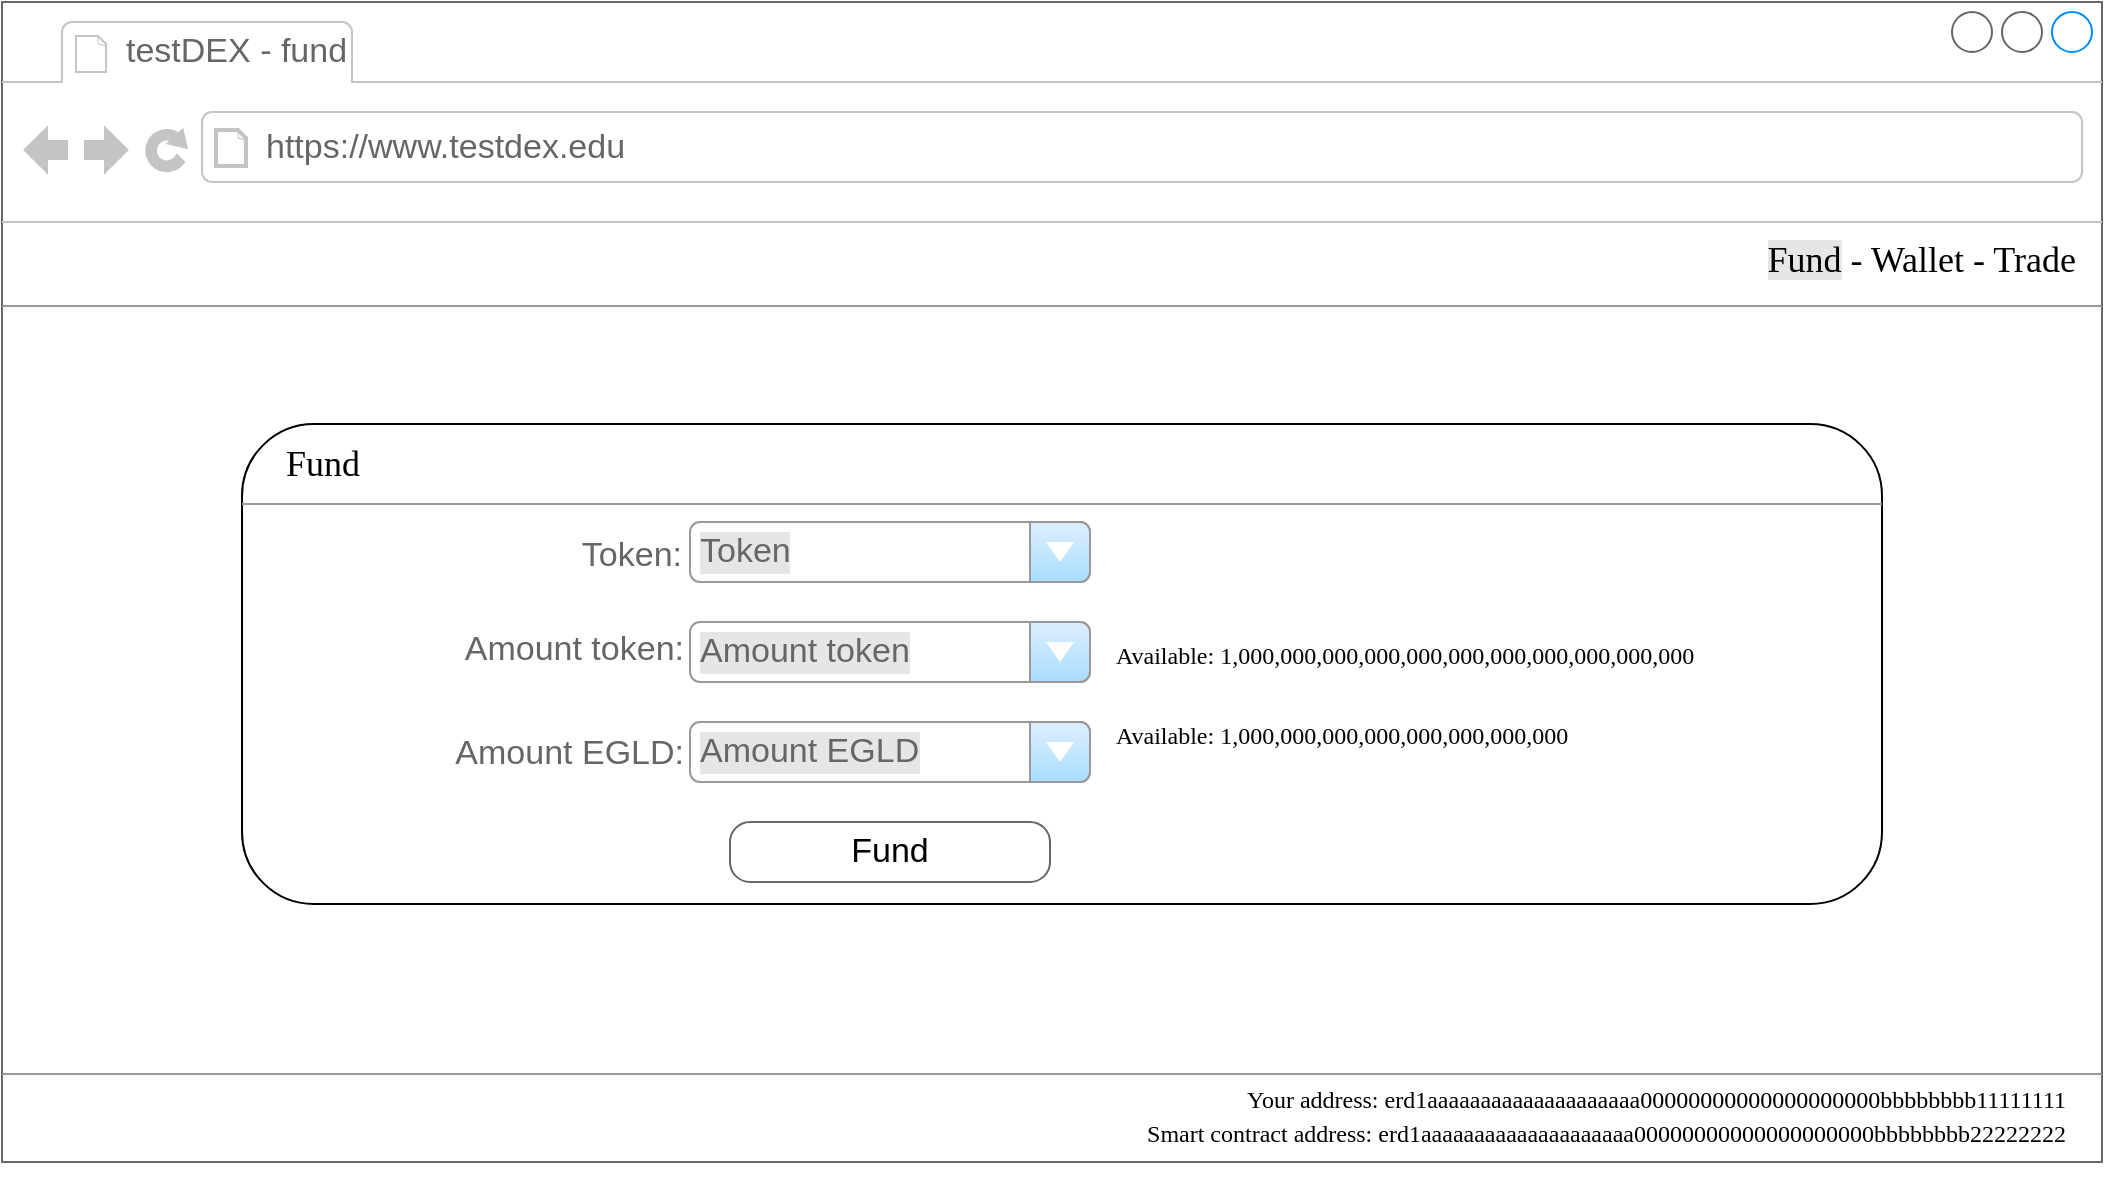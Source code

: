 <mxfile version="17.4.2" type="device"><diagram name="Page-1" id="2cc2dc42-3aac-f2a9-1cec-7a8b7cbee084"><mxGraphModel dx="1102" dy="1025" grid="1" gridSize="10" guides="1" tooltips="1" connect="1" arrows="1" fold="1" page="1" pageScale="1" pageWidth="1100" pageHeight="850" background="none" math="0" shadow="0"><root><mxCell id="0"/><mxCell id="1" parent="0"/><mxCell id="7026571954dc6520-1" value="" style="strokeWidth=1;shadow=0;dashed=0;align=center;html=1;shape=mxgraph.mockup.containers.browserWindow;rSize=0;strokeColor=#666666;mainText=,;recursiveResize=0;rounded=0;labelBackgroundColor=none;fontFamily=Verdana;fontSize=12" parent="1" vertex="1"><mxGeometry x="10" y="10" width="1050" height="580" as="geometry"/></mxCell><mxCell id="y7uzMoj-XSV8CRuOn8QI-1" value="" style="rounded=1;whiteSpace=wrap;html=1;labelBackgroundColor=#FFFFFF;fontSize=12;" vertex="1" parent="7026571954dc6520-1"><mxGeometry x="120" y="211" width="820" height="240" as="geometry"/></mxCell><mxCell id="y7uzMoj-XSV8CRuOn8QI-2" value="&lt;span style=&quot;color: rgb(0 , 0 , 0) ; font-family: &amp;#34;verdana&amp;#34; ; font-size: 18px ; font-style: normal ; font-weight: 400 ; letter-spacing: normal ; text-align: right ; text-indent: 0px ; text-transform: none ; word-spacing: 0px ; background-color: rgb(255 , 255 , 255) ; display: inline ; float: none&quot;&gt;Fund&lt;/span&gt;" style="text;whiteSpace=wrap;html=1;fontSize=12;" vertex="1" parent="7026571954dc6520-1"><mxGeometry x="140" y="214" width="70" height="30" as="geometry"/></mxCell><mxCell id="y7uzMoj-XSV8CRuOn8QI-3" value="" style="verticalLabelPosition=bottom;shadow=0;dashed=0;align=center;html=1;verticalAlign=top;strokeWidth=1;shape=mxgraph.mockup.markup.line;strokeColor=#999999;rounded=0;labelBackgroundColor=none;fillColor=#ffffff;fontFamily=Verdana;fontSize=12;fontColor=#000000;" vertex="1" parent="7026571954dc6520-1"><mxGeometry x="120" y="241" width="820" height="20" as="geometry"/></mxCell><mxCell id="7026571954dc6520-2" value="testDEX - fund" style="strokeWidth=1;shadow=0;dashed=0;align=center;html=1;shape=mxgraph.mockup.containers.anchor;fontSize=17;fontColor=#666666;align=left;" parent="7026571954dc6520-1" vertex="1"><mxGeometry x="60" y="12" width="110" height="26" as="geometry"/></mxCell><mxCell id="7026571954dc6520-3" value="https://www.testdex.edu" style="strokeWidth=1;shadow=0;dashed=0;align=center;html=1;shape=mxgraph.mockup.containers.anchor;rSize=0;fontSize=17;fontColor=#666666;align=left;" parent="7026571954dc6520-1" vertex="1"><mxGeometry x="130" y="60" width="250" height="26" as="geometry"/></mxCell><mxCell id="9tiVqMJF8M74qAqtMBzL-11" value="&lt;span style=&quot;font-size: 18px&quot;&gt;&lt;span style=&quot;background-color: rgb(230 , 230 , 230)&quot;&gt;Fund&lt;/span&gt; - Wallet - Trade&lt;/span&gt;" style="text;html=1;points=[];align=right;verticalAlign=top;spacingTop=-4;fontSize=30;fontFamily=Verdana" parent="7026571954dc6520-1" vertex="1"><mxGeometry x="698" y="104" width="340" height="50" as="geometry"/></mxCell><mxCell id="9tiVqMJF8M74qAqtMBzL-13" value="&lt;font style=&quot;font-size: 12px&quot;&gt;Your address: erd1aaaaaaaaaaaaaaaaaaaa00000000000000000000bbbbbbbb11111111&lt;/font&gt;" style="text;html=1;points=[];align=right;verticalAlign=top;spacingTop=-4;fontSize=30;fontFamily=Verdana" parent="7026571954dc6520-1" vertex="1"><mxGeometry x="490" y="522" width="543" height="50" as="geometry"/></mxCell><mxCell id="9tiVqMJF8M74qAqtMBzL-14" value="Token" style="strokeWidth=1;shadow=0;dashed=0;align=center;html=1;shape=mxgraph.mockup.forms.comboBox;strokeColor=#999999;fillColor=#ddeeff;align=left;fillColor2=#aaddff;mainText=;fontColor=#666666;fontSize=17;spacingLeft=3;labelBackgroundColor=#E6E6E6;" parent="7026571954dc6520-1" vertex="1"><mxGeometry x="344" y="260" width="200" height="30" as="geometry"/></mxCell><mxCell id="9tiVqMJF8M74qAqtMBzL-15" value="Amount token" style="strokeWidth=1;shadow=0;dashed=0;align=center;html=1;shape=mxgraph.mockup.forms.comboBox;strokeColor=#999999;fillColor=#ddeeff;align=left;fillColor2=#aaddff;mainText=;fontColor=#666666;fontSize=17;spacingLeft=3;labelBackgroundColor=#E6E6E6;" parent="7026571954dc6520-1" vertex="1"><mxGeometry x="344" y="310" width="200" height="30" as="geometry"/></mxCell><mxCell id="9tiVqMJF8M74qAqtMBzL-16" value="Amount EGLD" style="strokeWidth=1;shadow=0;dashed=0;align=center;html=1;shape=mxgraph.mockup.forms.comboBox;strokeColor=#999999;fillColor=#ddeeff;align=left;fillColor2=#aaddff;mainText=;fontColor=#666666;fontSize=17;spacingLeft=3;labelBackgroundColor=#E6E6E6;" parent="7026571954dc6520-1" vertex="1"><mxGeometry x="344" y="360" width="200" height="30" as="geometry"/></mxCell><mxCell id="9tiVqMJF8M74qAqtMBzL-17" value="Fund" style="strokeWidth=1;shadow=0;dashed=0;align=center;html=1;shape=mxgraph.mockup.buttons.button;strokeColor=#666666;mainText=;buttonStyle=round;fontSize=17;fontStyle=0;fillColor=none;whiteSpace=wrap;rounded=0;labelBackgroundColor=none;" parent="7026571954dc6520-1" vertex="1"><mxGeometry x="364" y="410" width="160" height="30" as="geometry"/></mxCell><mxCell id="9tiVqMJF8M74qAqtMBzL-18" value="&lt;span style=&quot;font-size: 12px&quot;&gt;Available: 1,000,000,000,000,000,000,000,000,000,000,000&lt;/span&gt;" style="text;html=1;points=[];align=left;verticalAlign=top;spacingTop=-4;fontSize=30;fontFamily=Verdana" parent="7026571954dc6520-1" vertex="1"><mxGeometry x="555" y="300" width="340" height="50" as="geometry"/></mxCell><mxCell id="9tiVqMJF8M74qAqtMBzL-19" value="&lt;span style=&quot;font-size: 12px&quot;&gt;Available: 1,000,000,000,000,000,000,000,000&lt;/span&gt;" style="text;html=1;points=[];align=left;verticalAlign=top;spacingTop=-4;fontSize=30;fontFamily=Verdana" parent="7026571954dc6520-1" vertex="1"><mxGeometry x="555" y="340" width="340" height="50" as="geometry"/></mxCell><mxCell id="9tiVqMJF8M74qAqtMBzL-20" value="&lt;span style=&quot;color: rgb(102, 102, 102); font-family: helvetica; font-size: 17px; font-style: normal; font-weight: 400; letter-spacing: normal; text-indent: 0px; text-transform: none; word-spacing: 0px; display: inline; float: none; background-color: rgb(255, 255, 255);&quot;&gt;Token:&lt;/span&gt;" style="text;whiteSpace=wrap;html=1;fontSize=12;align=right;" parent="7026571954dc6520-1" vertex="1"><mxGeometry x="272" y="260" width="70" height="30" as="geometry"/></mxCell><mxCell id="9tiVqMJF8M74qAqtMBzL-10" value="" style="verticalLabelPosition=bottom;shadow=0;dashed=0;align=center;html=1;verticalAlign=top;strokeWidth=1;shape=mxgraph.mockup.markup.line;strokeColor=#999999;rounded=0;labelBackgroundColor=none;fillColor=#ffffff;fontFamily=Verdana;fontSize=12;fontColor=#000000;" parent="1" vertex="1"><mxGeometry x="10" y="152" width="1050" height="20" as="geometry"/></mxCell><mxCell id="9tiVqMJF8M74qAqtMBzL-12" value="" style="verticalLabelPosition=bottom;shadow=0;dashed=0;align=center;html=1;verticalAlign=top;strokeWidth=1;shape=mxgraph.mockup.markup.line;strokeColor=#999999;rounded=0;labelBackgroundColor=none;fillColor=#ffffff;fontFamily=Verdana;fontSize=12;fontColor=#000000;" parent="1" vertex="1"><mxGeometry x="10" y="536" width="1050" height="20" as="geometry"/></mxCell><mxCell id="9tiVqMJF8M74qAqtMBzL-21" value="&lt;span style=&quot;color: rgb(102 , 102 , 102) ; font-family: &amp;#34;helvetica&amp;#34; ; font-size: 17px ; font-style: normal ; font-weight: 400 ; letter-spacing: normal ; text-indent: 0px ; text-transform: none ; word-spacing: 0px ; display: inline ; float: none ; background-color: rgb(255 , 255 , 255)&quot;&gt;Amount token:&lt;/span&gt;" style="text;whiteSpace=wrap;html=1;fontSize=12;align=right;" parent="1" vertex="1"><mxGeometry x="145" y="317" width="208" height="30" as="geometry"/></mxCell><mxCell id="9tiVqMJF8M74qAqtMBzL-22" value="&lt;span style=&quot;color: rgb(102 , 102 , 102) ; font-family: &amp;#34;helvetica&amp;#34; ; font-size: 17px ; font-style: normal ; font-weight: 400 ; letter-spacing: normal ; text-indent: 0px ; text-transform: none ; word-spacing: 0px ; display: inline ; float: none ; background-color: rgb(255 , 255 , 255)&quot;&gt;Amount EGLD:&lt;/span&gt;" style="text;whiteSpace=wrap;html=1;fontSize=12;align=right;" parent="1" vertex="1"><mxGeometry x="145" y="369" width="208" height="30" as="geometry"/></mxCell><mxCell id="9tiVqMJF8M74qAqtMBzL-23" value="&lt;font style=&quot;font-size: 12px&quot;&gt;Smart contract address: erd1aaaaaaaaaaaaaaaaaaaa00000000000000000000bbbbbbbb22222222&lt;/font&gt;" style="text;html=1;points=[];align=right;verticalAlign=top;spacingTop=-4;fontSize=30;fontFamily=Verdana" parent="1" vertex="1"><mxGeometry x="500" y="549" width="543" height="50" as="geometry"/></mxCell></root></mxGraphModel></diagram></mxfile>